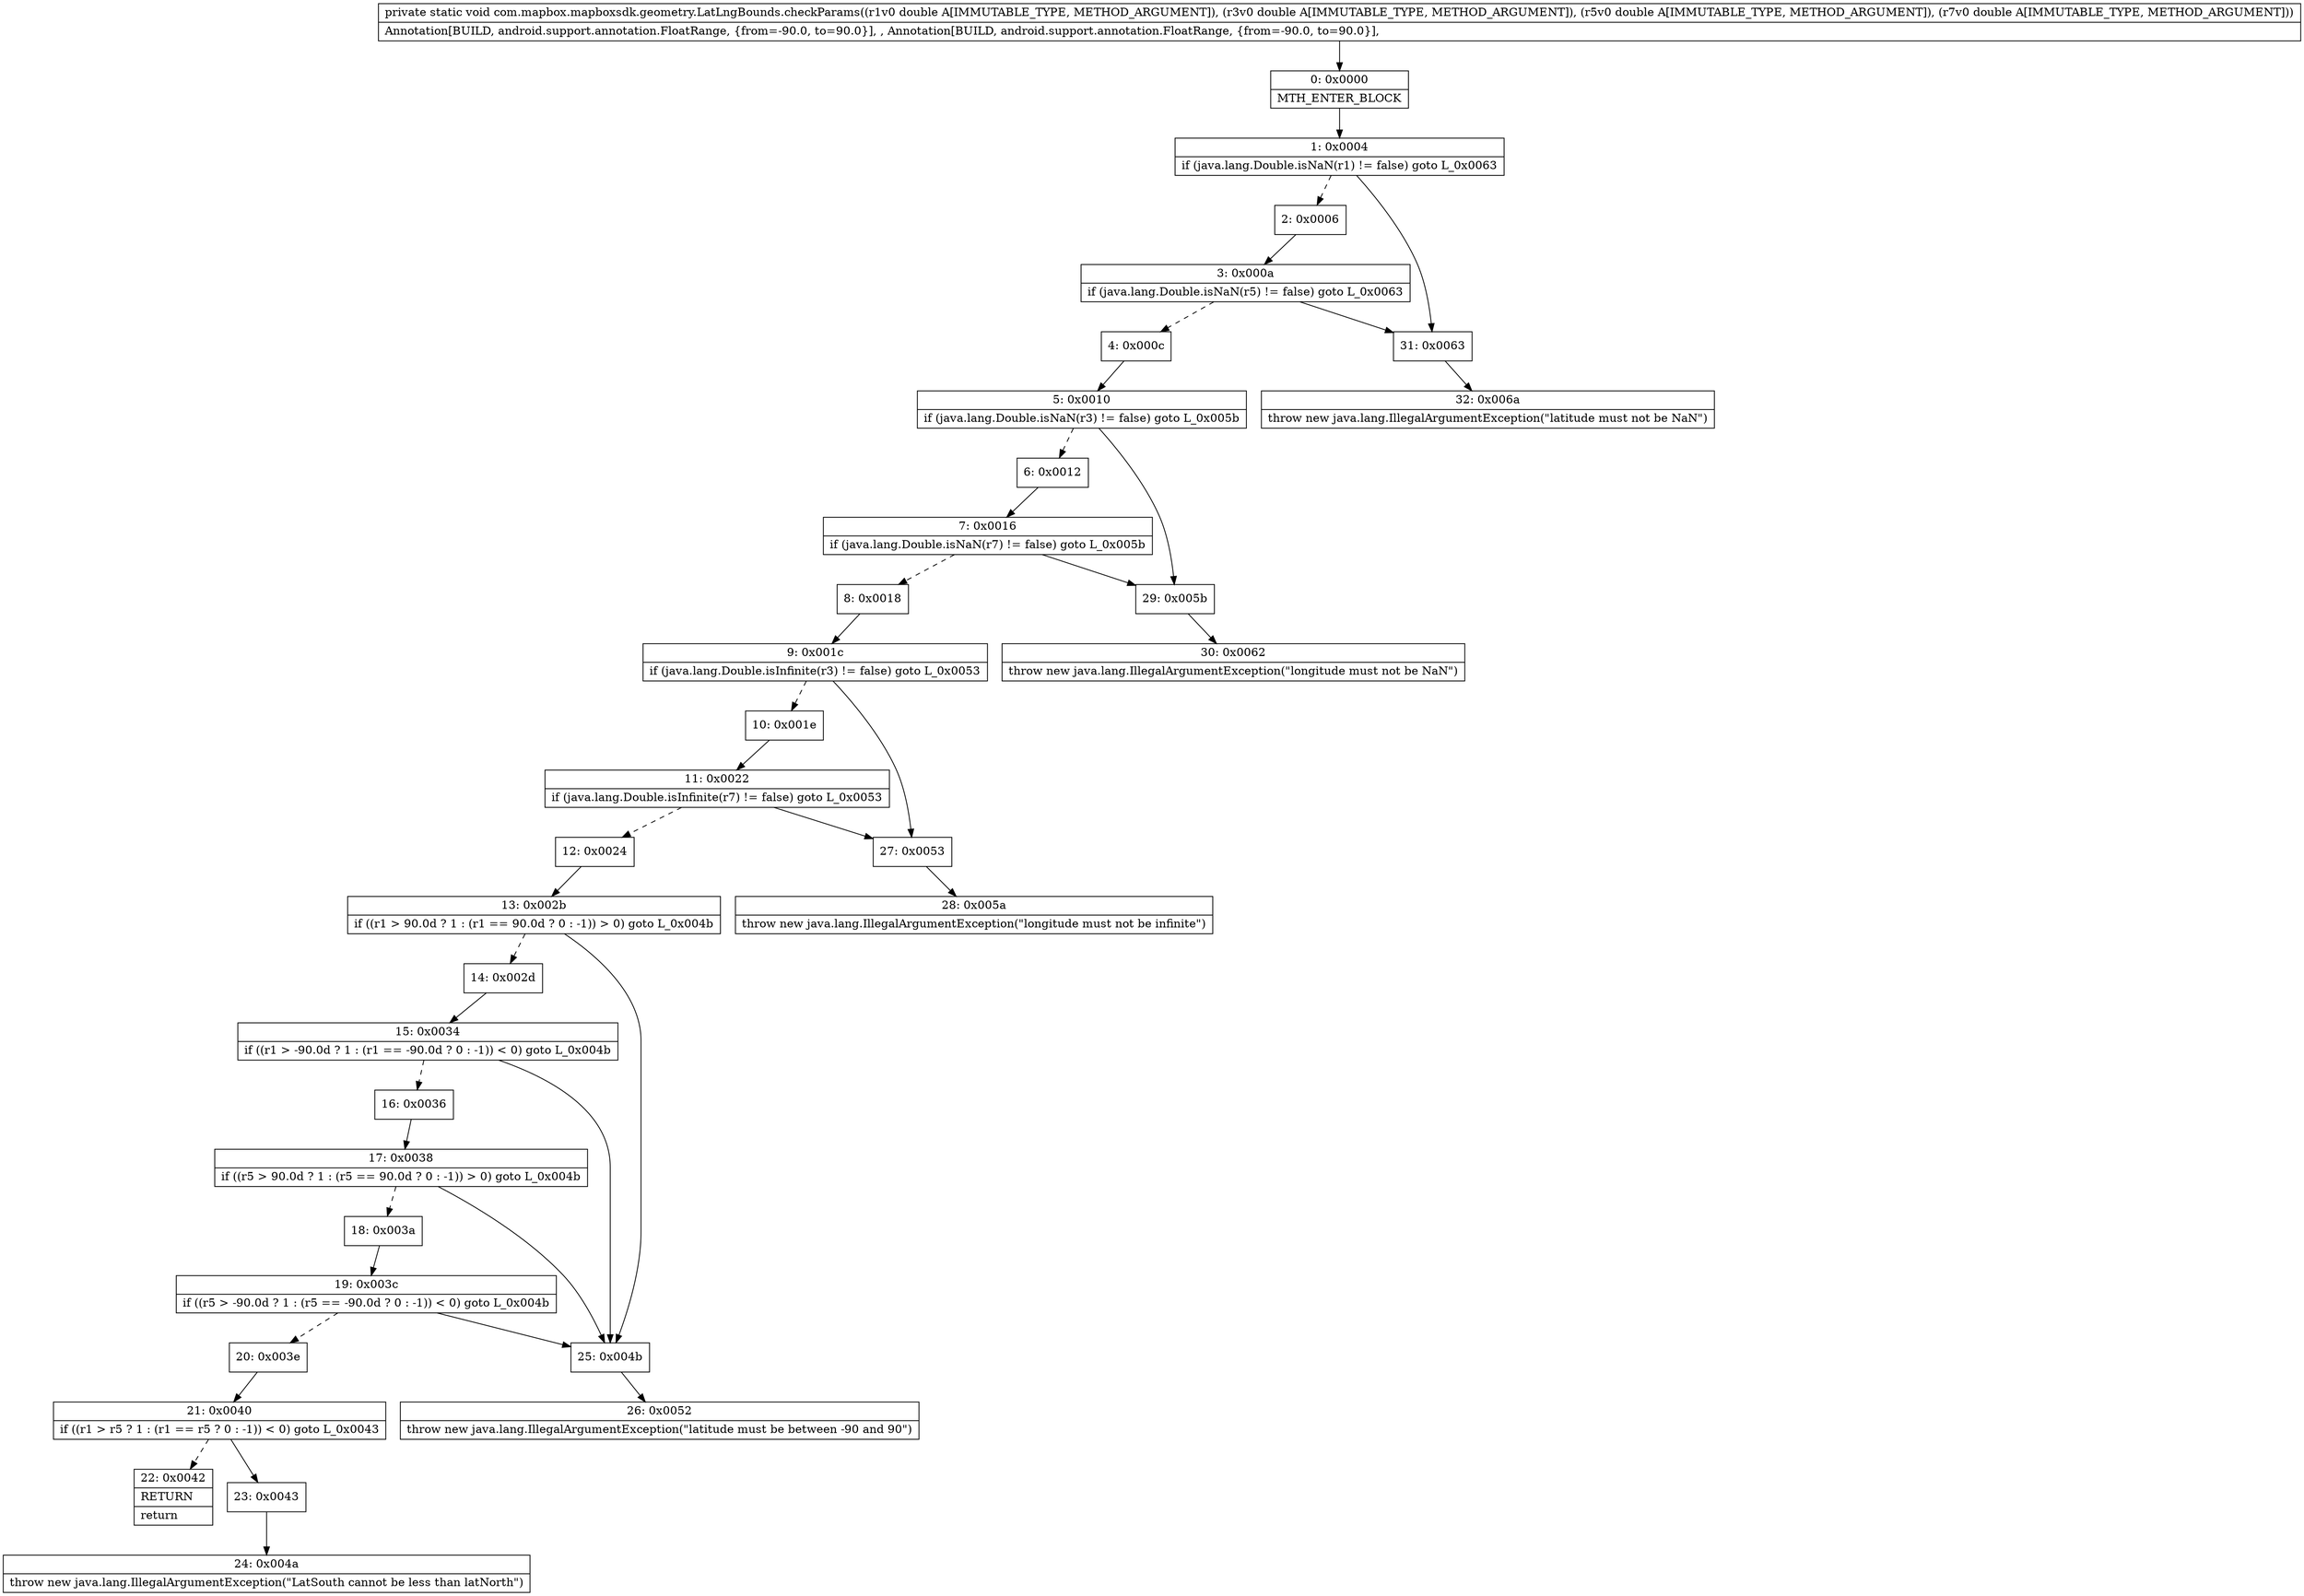 digraph "CFG forcom.mapbox.mapboxsdk.geometry.LatLngBounds.checkParams(DDDD)V" {
Node_0 [shape=record,label="{0\:\ 0x0000|MTH_ENTER_BLOCK\l}"];
Node_1 [shape=record,label="{1\:\ 0x0004|if (java.lang.Double.isNaN(r1) != false) goto L_0x0063\l}"];
Node_2 [shape=record,label="{2\:\ 0x0006}"];
Node_3 [shape=record,label="{3\:\ 0x000a|if (java.lang.Double.isNaN(r5) != false) goto L_0x0063\l}"];
Node_4 [shape=record,label="{4\:\ 0x000c}"];
Node_5 [shape=record,label="{5\:\ 0x0010|if (java.lang.Double.isNaN(r3) != false) goto L_0x005b\l}"];
Node_6 [shape=record,label="{6\:\ 0x0012}"];
Node_7 [shape=record,label="{7\:\ 0x0016|if (java.lang.Double.isNaN(r7) != false) goto L_0x005b\l}"];
Node_8 [shape=record,label="{8\:\ 0x0018}"];
Node_9 [shape=record,label="{9\:\ 0x001c|if (java.lang.Double.isInfinite(r3) != false) goto L_0x0053\l}"];
Node_10 [shape=record,label="{10\:\ 0x001e}"];
Node_11 [shape=record,label="{11\:\ 0x0022|if (java.lang.Double.isInfinite(r7) != false) goto L_0x0053\l}"];
Node_12 [shape=record,label="{12\:\ 0x0024}"];
Node_13 [shape=record,label="{13\:\ 0x002b|if ((r1 \> 90.0d ? 1 : (r1 == 90.0d ? 0 : \-1)) \> 0) goto L_0x004b\l}"];
Node_14 [shape=record,label="{14\:\ 0x002d}"];
Node_15 [shape=record,label="{15\:\ 0x0034|if ((r1 \> \-90.0d ? 1 : (r1 == \-90.0d ? 0 : \-1)) \< 0) goto L_0x004b\l}"];
Node_16 [shape=record,label="{16\:\ 0x0036}"];
Node_17 [shape=record,label="{17\:\ 0x0038|if ((r5 \> 90.0d ? 1 : (r5 == 90.0d ? 0 : \-1)) \> 0) goto L_0x004b\l}"];
Node_18 [shape=record,label="{18\:\ 0x003a}"];
Node_19 [shape=record,label="{19\:\ 0x003c|if ((r5 \> \-90.0d ? 1 : (r5 == \-90.0d ? 0 : \-1)) \< 0) goto L_0x004b\l}"];
Node_20 [shape=record,label="{20\:\ 0x003e}"];
Node_21 [shape=record,label="{21\:\ 0x0040|if ((r1 \> r5 ? 1 : (r1 == r5 ? 0 : \-1)) \< 0) goto L_0x0043\l}"];
Node_22 [shape=record,label="{22\:\ 0x0042|RETURN\l|return\l}"];
Node_23 [shape=record,label="{23\:\ 0x0043}"];
Node_24 [shape=record,label="{24\:\ 0x004a|throw new java.lang.IllegalArgumentException(\"LatSouth cannot be less than latNorth\")\l}"];
Node_25 [shape=record,label="{25\:\ 0x004b}"];
Node_26 [shape=record,label="{26\:\ 0x0052|throw new java.lang.IllegalArgumentException(\"latitude must be between \-90 and 90\")\l}"];
Node_27 [shape=record,label="{27\:\ 0x0053}"];
Node_28 [shape=record,label="{28\:\ 0x005a|throw new java.lang.IllegalArgumentException(\"longitude must not be infinite\")\l}"];
Node_29 [shape=record,label="{29\:\ 0x005b}"];
Node_30 [shape=record,label="{30\:\ 0x0062|throw new java.lang.IllegalArgumentException(\"longitude must not be NaN\")\l}"];
Node_31 [shape=record,label="{31\:\ 0x0063}"];
Node_32 [shape=record,label="{32\:\ 0x006a|throw new java.lang.IllegalArgumentException(\"latitude must not be NaN\")\l}"];
MethodNode[shape=record,label="{private static void com.mapbox.mapboxsdk.geometry.LatLngBounds.checkParams((r1v0 double A[IMMUTABLE_TYPE, METHOD_ARGUMENT]), (r3v0 double A[IMMUTABLE_TYPE, METHOD_ARGUMENT]), (r5v0 double A[IMMUTABLE_TYPE, METHOD_ARGUMENT]), (r7v0 double A[IMMUTABLE_TYPE, METHOD_ARGUMENT]))  | Annotation[BUILD, android.support.annotation.FloatRange, \{from=\-90.0, to=90.0\}], , Annotation[BUILD, android.support.annotation.FloatRange, \{from=\-90.0, to=90.0\}], \l}"];
MethodNode -> Node_0;
Node_0 -> Node_1;
Node_1 -> Node_2[style=dashed];
Node_1 -> Node_31;
Node_2 -> Node_3;
Node_3 -> Node_4[style=dashed];
Node_3 -> Node_31;
Node_4 -> Node_5;
Node_5 -> Node_6[style=dashed];
Node_5 -> Node_29;
Node_6 -> Node_7;
Node_7 -> Node_8[style=dashed];
Node_7 -> Node_29;
Node_8 -> Node_9;
Node_9 -> Node_10[style=dashed];
Node_9 -> Node_27;
Node_10 -> Node_11;
Node_11 -> Node_12[style=dashed];
Node_11 -> Node_27;
Node_12 -> Node_13;
Node_13 -> Node_14[style=dashed];
Node_13 -> Node_25;
Node_14 -> Node_15;
Node_15 -> Node_16[style=dashed];
Node_15 -> Node_25;
Node_16 -> Node_17;
Node_17 -> Node_18[style=dashed];
Node_17 -> Node_25;
Node_18 -> Node_19;
Node_19 -> Node_20[style=dashed];
Node_19 -> Node_25;
Node_20 -> Node_21;
Node_21 -> Node_22[style=dashed];
Node_21 -> Node_23;
Node_23 -> Node_24;
Node_25 -> Node_26;
Node_27 -> Node_28;
Node_29 -> Node_30;
Node_31 -> Node_32;
}

